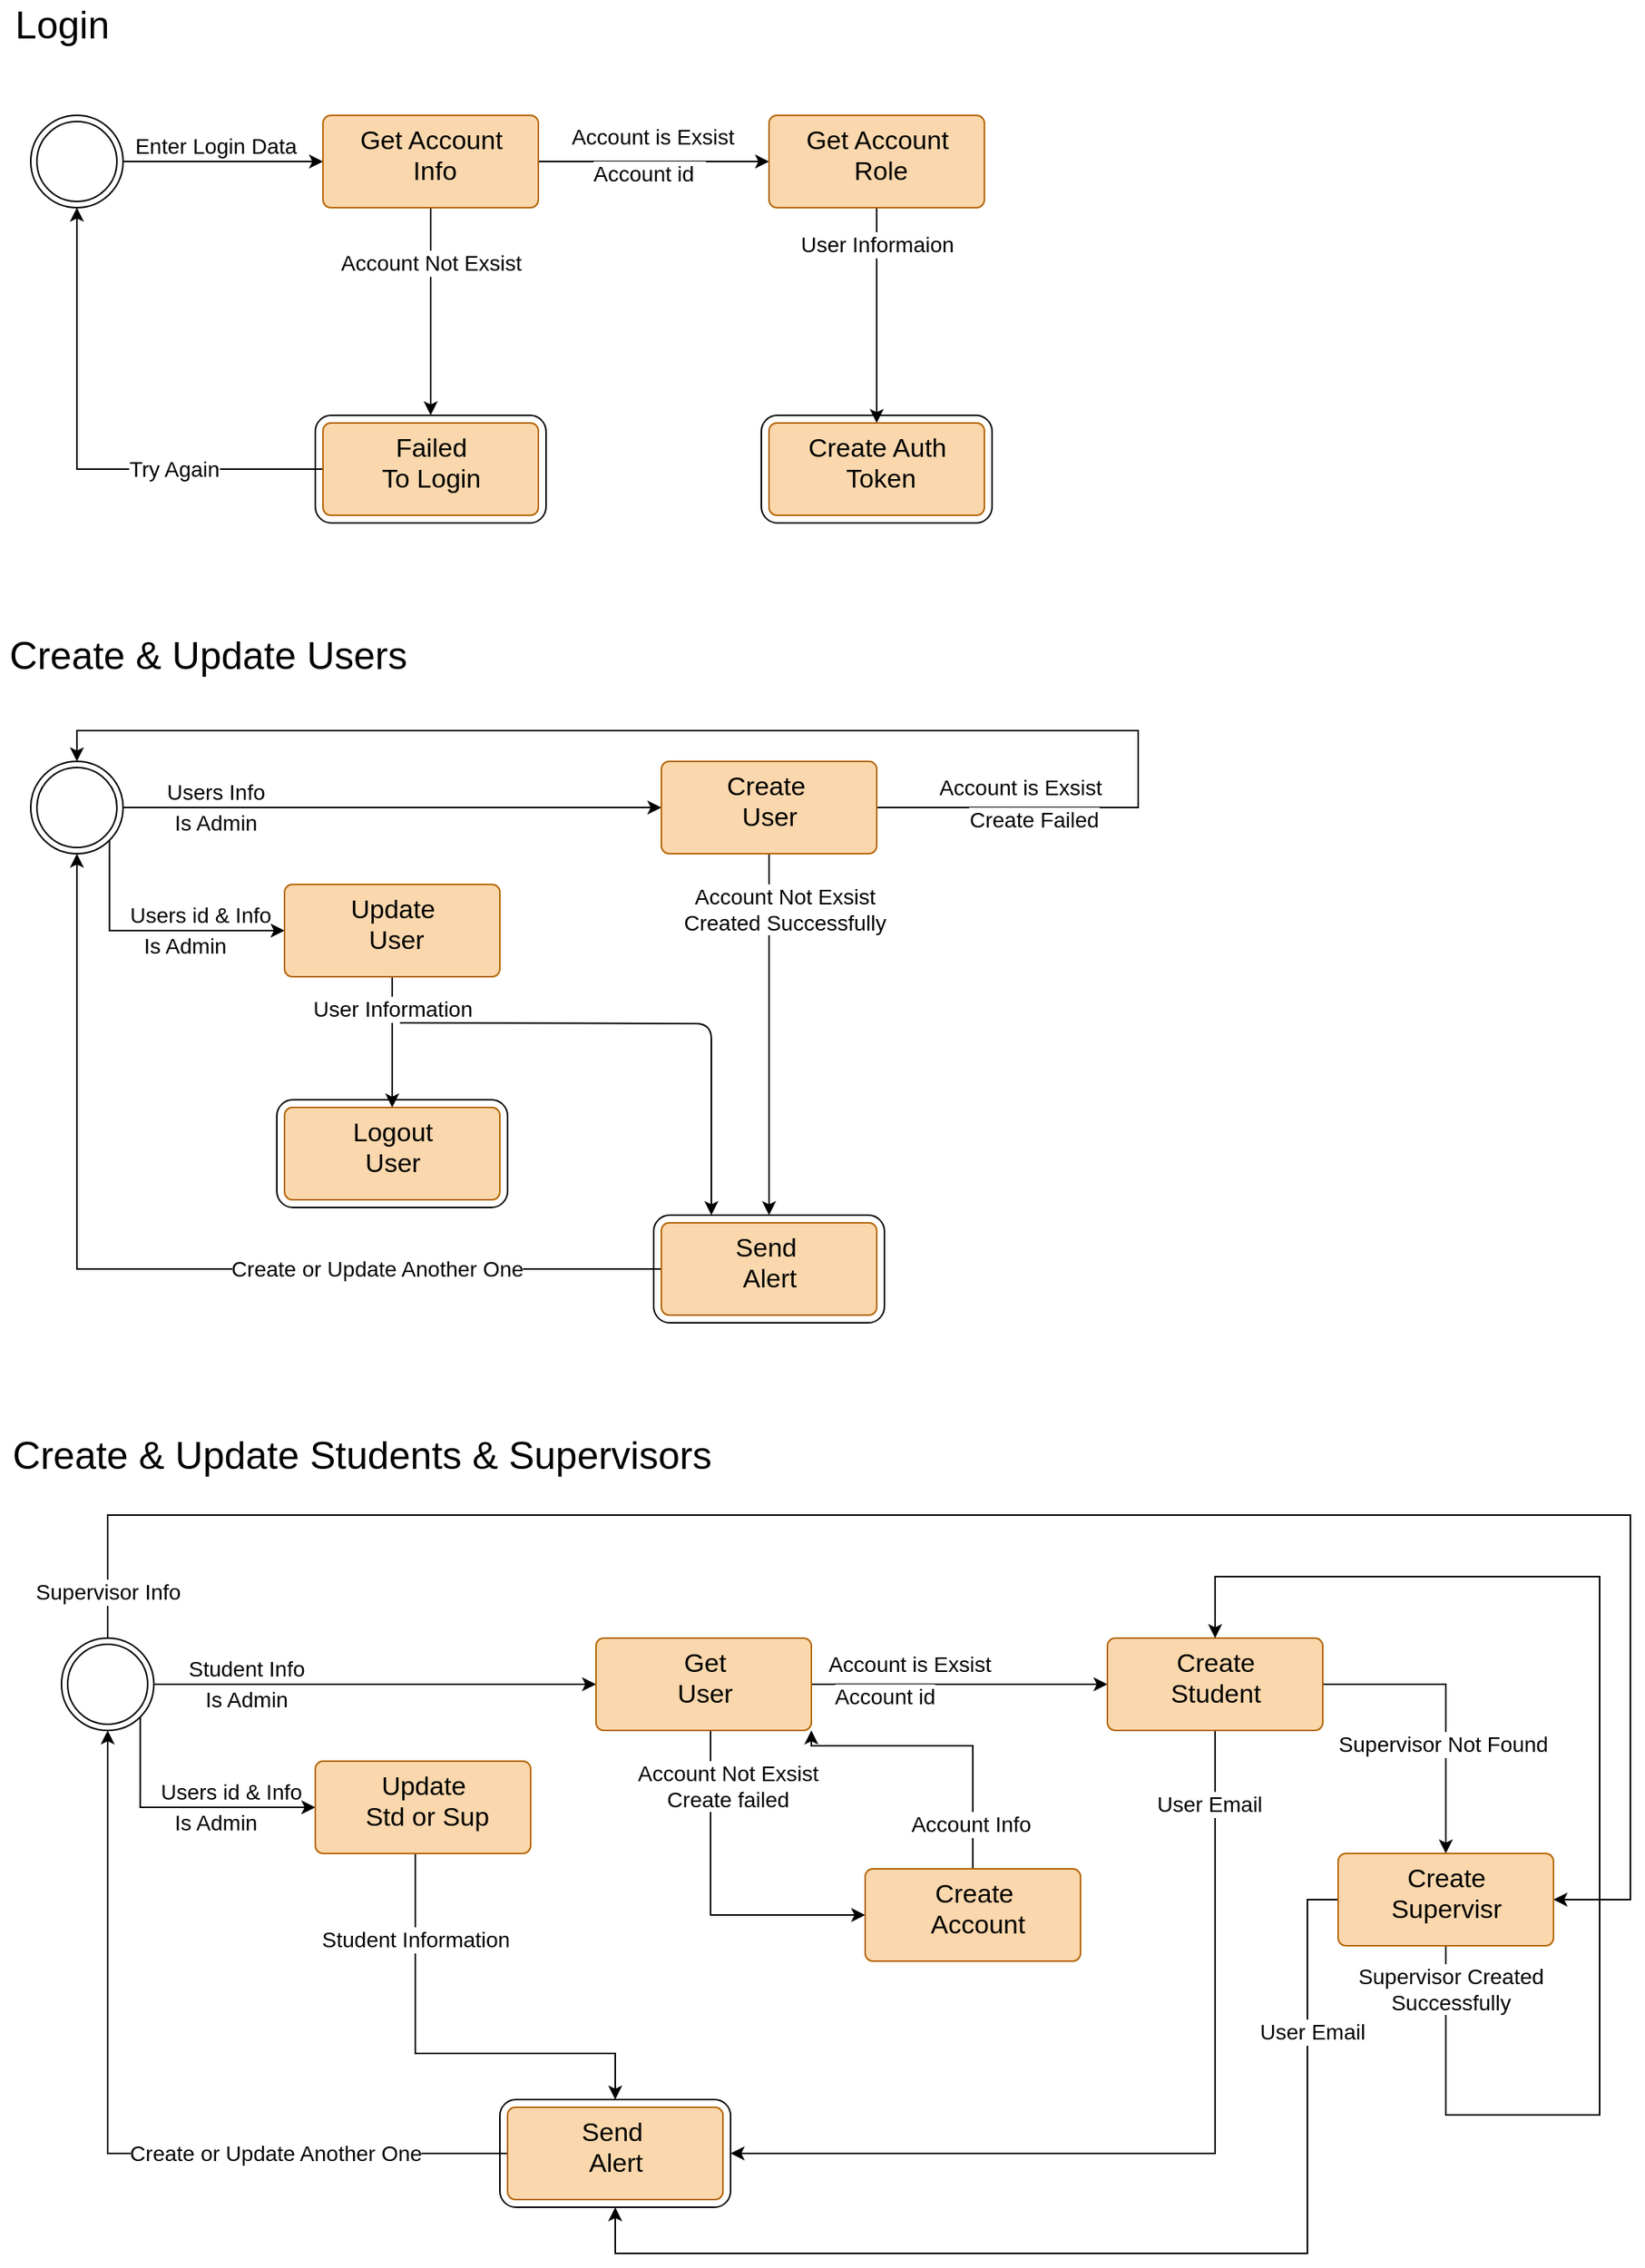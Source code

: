 <mxfile version="13.9.9" type="device" pages="2"><diagram id="PMHT2JS0fG0FvOtLF6oJ" name="STD_1"><mxGraphModel dx="4152" dy="2428" grid="1" gridSize="10" guides="1" tooltips="1" connect="1" arrows="1" fold="1" page="1" pageScale="1" pageWidth="1100" pageHeight="1700" math="0" shadow="0"><root><mxCell id="1IPKYXTKfMr8ktio-i6E-0"/><mxCell id="1IPKYXTKfMr8ktio-i6E-1" parent="1IPKYXTKfMr8ktio-i6E-0"/><mxCell id="dzo1AqsjGTm4Qy5XbmhL-5" value="" style="rounded=1;whiteSpace=wrap;html=1;fillColor=none;" vertex="1" parent="1IPKYXTKfMr8ktio-i6E-1"><mxGeometry x="515" y="295" width="150" height="70" as="geometry"/></mxCell><mxCell id="dzo1AqsjGTm4Qy5XbmhL-8" style="edgeStyle=orthogonalEdgeStyle;rounded=0;orthogonalLoop=1;jettySize=auto;html=1;" edge="1" parent="1IPKYXTKfMr8ktio-i6E-1" source="dzo1AqsjGTm4Qy5XbmhL-0" target="dzo1AqsjGTm4Qy5XbmhL-1"><mxGeometry relative="1" as="geometry"><Array as="points"><mxPoint x="140" y="130"/><mxPoint x="140" y="130"/></Array></mxGeometry></mxCell><mxCell id="dzo1AqsjGTm4Qy5XbmhL-10" value="&lt;font style=&quot;font-size: 14px&quot;&gt;Enter Login Data&lt;/font&gt;" style="edgeLabel;html=1;align=center;verticalAlign=middle;resizable=0;points=[];" vertex="1" connectable="0" parent="dzo1AqsjGTm4Qy5XbmhL-8"><mxGeometry x="-0.742" y="1" relative="1" as="geometry"><mxPoint x="43.2" y="-9" as="offset"/></mxGeometry></mxCell><mxCell id="dzo1AqsjGTm4Qy5XbmhL-0" value="" style="ellipse;shape=doubleEllipse;html=1;dashed=0;whitespace=wrap;aspect=fixed;" vertex="1" parent="1IPKYXTKfMr8ktio-i6E-1"><mxGeometry x="40" y="100" width="60" height="60" as="geometry"/></mxCell><mxCell id="dzo1AqsjGTm4Qy5XbmhL-11" style="edgeStyle=orthogonalEdgeStyle;rounded=0;orthogonalLoop=1;jettySize=auto;html=1;entryX=0;entryY=0.5;entryDx=0;entryDy=0;" edge="1" parent="1IPKYXTKfMr8ktio-i6E-1" source="dzo1AqsjGTm4Qy5XbmhL-1" target="dzo1AqsjGTm4Qy5XbmhL-3"><mxGeometry relative="1" as="geometry"/></mxCell><mxCell id="dzo1AqsjGTm4Qy5XbmhL-16" style="edgeStyle=orthogonalEdgeStyle;rounded=0;orthogonalLoop=1;jettySize=auto;html=1;fontSize=14;entryX=0.5;entryY=0;entryDx=0;entryDy=0;" edge="1" parent="1IPKYXTKfMr8ktio-i6E-1" source="dzo1AqsjGTm4Qy5XbmhL-1" target="dzo1AqsjGTm4Qy5XbmhL-6"><mxGeometry relative="1" as="geometry"><mxPoint x="300" y="280" as="targetPoint"/></mxGeometry></mxCell><mxCell id="dzo1AqsjGTm4Qy5XbmhL-1" value="&lt;font style=&quot;font-size: 17px&quot;&gt;Get Account&lt;br&gt;&amp;nbsp;Info&lt;/font&gt;" style="html=1;align=center;verticalAlign=top;rounded=1;absoluteArcSize=1;arcSize=10;dashed=0;fillColor=#fad7ac;strokeColor=#b46504;" vertex="1" parent="1IPKYXTKfMr8ktio-i6E-1"><mxGeometry x="230" y="100" width="140" height="60" as="geometry"/></mxCell><mxCell id="dzo1AqsjGTm4Qy5XbmhL-2" value="&lt;font style=&quot;font-size: 25px&quot;&gt;Login&lt;/font&gt;" style="text;html=1;align=center;verticalAlign=middle;resizable=0;points=[];autosize=1;" vertex="1" parent="1IPKYXTKfMr8ktio-i6E-1"><mxGeometry x="20" y="30" width="80" height="20" as="geometry"/></mxCell><mxCell id="dzo1AqsjGTm4Qy5XbmhL-14" style="edgeStyle=orthogonalEdgeStyle;rounded=0;orthogonalLoop=1;jettySize=auto;html=1;entryX=0.5;entryY=0;entryDx=0;entryDy=0;" edge="1" parent="1IPKYXTKfMr8ktio-i6E-1" source="dzo1AqsjGTm4Qy5XbmhL-3" target="dzo1AqsjGTm4Qy5XbmhL-4"><mxGeometry relative="1" as="geometry"/></mxCell><mxCell id="dzo1AqsjGTm4Qy5XbmhL-15" value="User Informaion" style="edgeLabel;html=1;align=center;verticalAlign=middle;resizable=0;points=[];fontSize=14;" vertex="1" connectable="0" parent="dzo1AqsjGTm4Qy5XbmhL-14"><mxGeometry x="-0.659" relative="1" as="geometry"><mxPoint as="offset"/></mxGeometry></mxCell><mxCell id="dzo1AqsjGTm4Qy5XbmhL-3" value="&lt;font style=&quot;font-size: 17px&quot;&gt;Get Account&lt;br&gt;&amp;nbsp;Role&lt;/font&gt;" style="html=1;align=center;verticalAlign=top;rounded=1;absoluteArcSize=1;arcSize=10;dashed=0;fillColor=#fad7ac;strokeColor=#b46504;" vertex="1" parent="1IPKYXTKfMr8ktio-i6E-1"><mxGeometry x="520" y="100" width="140" height="60" as="geometry"/></mxCell><mxCell id="dzo1AqsjGTm4Qy5XbmhL-4" value="&lt;span style=&quot;font-size: 17px&quot;&gt;Create Auth&lt;br&gt;&amp;nbsp;Token&lt;/span&gt;" style="html=1;align=center;verticalAlign=top;rounded=1;absoluteArcSize=1;arcSize=10;dashed=0;fillColor=#fad7ac;strokeColor=#b46504;" vertex="1" parent="1IPKYXTKfMr8ktio-i6E-1"><mxGeometry x="520" y="300" width="140" height="60" as="geometry"/></mxCell><mxCell id="dzo1AqsjGTm4Qy5XbmhL-6" value="" style="rounded=1;whiteSpace=wrap;html=1;fillColor=none;" vertex="1" parent="1IPKYXTKfMr8ktio-i6E-1"><mxGeometry x="225" y="295" width="150" height="70" as="geometry"/></mxCell><mxCell id="dzo1AqsjGTm4Qy5XbmhL-18" style="edgeStyle=orthogonalEdgeStyle;rounded=0;orthogonalLoop=1;jettySize=auto;html=1;entryX=0.5;entryY=1;entryDx=0;entryDy=0;fontSize=14;" edge="1" parent="1IPKYXTKfMr8ktio-i6E-1" source="dzo1AqsjGTm4Qy5XbmhL-7" target="dzo1AqsjGTm4Qy5XbmhL-0"><mxGeometry relative="1" as="geometry"/></mxCell><mxCell id="dzo1AqsjGTm4Qy5XbmhL-19" value="Try Again" style="edgeLabel;html=1;align=center;verticalAlign=middle;resizable=0;points=[];fontSize=14;" vertex="1" connectable="0" parent="dzo1AqsjGTm4Qy5XbmhL-18"><mxGeometry x="-0.41" relative="1" as="geometry"><mxPoint as="offset"/></mxGeometry></mxCell><mxCell id="dzo1AqsjGTm4Qy5XbmhL-7" value="&lt;span style=&quot;font-size: 17px&quot;&gt;Failed&lt;br&gt;To Login&lt;br&gt;&lt;/span&gt;" style="html=1;align=center;verticalAlign=top;rounded=1;absoluteArcSize=1;arcSize=10;dashed=0;fillColor=#fad7ac;strokeColor=#b46504;" vertex="1" parent="1IPKYXTKfMr8ktio-i6E-1"><mxGeometry x="230" y="300" width="140" height="60" as="geometry"/></mxCell><mxCell id="dzo1AqsjGTm4Qy5XbmhL-12" value="&lt;span style=&quot;font-size: 14px&quot;&gt;Account is Exsist&amp;nbsp;&amp;nbsp;&lt;/span&gt;" style="edgeLabel;html=1;align=center;verticalAlign=middle;resizable=0;points=[];" vertex="1" connectable="0" parent="1IPKYXTKfMr8ktio-i6E-1"><mxGeometry x="430.002" y="120" as="geometry"><mxPoint x="18" y="-6" as="offset"/></mxGeometry></mxCell><mxCell id="dzo1AqsjGTm4Qy5XbmhL-13" value="&lt;span style=&quot;font-size: 14px&quot;&gt;Account id&amp;nbsp;&amp;nbsp;&lt;/span&gt;" style="edgeLabel;html=1;align=center;verticalAlign=middle;resizable=0;points=[];" vertex="1" connectable="0" parent="1IPKYXTKfMr8ktio-i6E-1"><mxGeometry x="430.002" y="120" as="geometry"><mxPoint x="12" y="18" as="offset"/></mxGeometry></mxCell><mxCell id="dzo1AqsjGTm4Qy5XbmhL-17" value="&lt;span style=&quot;font-size: 14px&quot;&gt;Account Not E&lt;/span&gt;&lt;span style=&quot;font-size: 14px&quot;&gt;xsist&lt;/span&gt;" style="edgeLabel;html=1;align=center;verticalAlign=middle;resizable=0;points=[];" vertex="1" connectable="0" parent="1IPKYXTKfMr8ktio-i6E-1"><mxGeometry x="300.002" y="200" as="geometry"><mxPoint y="-4" as="offset"/></mxGeometry></mxCell><mxCell id="dzo1AqsjGTm4Qy5XbmhL-20" value="&lt;font style=&quot;font-size: 25px&quot;&gt;Create &amp;amp; Update Users&lt;/font&gt;" style="text;html=1;align=center;verticalAlign=middle;resizable=0;points=[];autosize=1;" vertex="1" parent="1IPKYXTKfMr8ktio-i6E-1"><mxGeometry x="20" y="440" width="270" height="20" as="geometry"/></mxCell><mxCell id="dzo1AqsjGTm4Qy5XbmhL-21" value="" style="rounded=1;whiteSpace=wrap;html=1;fillColor=none;" vertex="1" parent="1IPKYXTKfMr8ktio-i6E-1"><mxGeometry x="200" y="740" width="150" height="70" as="geometry"/></mxCell><mxCell id="dzo1AqsjGTm4Qy5XbmhL-22" style="edgeStyle=orthogonalEdgeStyle;rounded=0;orthogonalLoop=1;jettySize=auto;html=1;" edge="1" parent="1IPKYXTKfMr8ktio-i6E-1" source="dzo1AqsjGTm4Qy5XbmhL-24" target="dzo1AqsjGTm4Qy5XbmhL-27"><mxGeometry relative="1" as="geometry"><Array as="points"><mxPoint x="140" y="550"/><mxPoint x="140" y="550"/></Array></mxGeometry></mxCell><mxCell id="dzo1AqsjGTm4Qy5XbmhL-23" value="&lt;font style=&quot;font-size: 14px&quot;&gt;Users Info&lt;/font&gt;" style="edgeLabel;html=1;align=center;verticalAlign=middle;resizable=0;points=[];" vertex="1" connectable="0" parent="dzo1AqsjGTm4Qy5XbmhL-22"><mxGeometry x="-0.742" y="1" relative="1" as="geometry"><mxPoint x="15.0" y="-9" as="offset"/></mxGeometry></mxCell><mxCell id="dzo1AqsjGTm4Qy5XbmhL-40" style="edgeStyle=orthogonalEdgeStyle;rounded=0;orthogonalLoop=1;jettySize=auto;html=1;exitX=1;exitY=1;exitDx=0;exitDy=0;entryX=0;entryY=0.5;entryDx=0;entryDy=0;fontSize=14;" edge="1" parent="1IPKYXTKfMr8ktio-i6E-1" source="dzo1AqsjGTm4Qy5XbmhL-24" target="dzo1AqsjGTm4Qy5XbmhL-30"><mxGeometry relative="1" as="geometry"><Array as="points"><mxPoint x="91" y="630"/></Array></mxGeometry></mxCell><mxCell id="dzo1AqsjGTm4Qy5XbmhL-24" value="" style="ellipse;shape=doubleEllipse;html=1;dashed=0;whitespace=wrap;aspect=fixed;" vertex="1" parent="1IPKYXTKfMr8ktio-i6E-1"><mxGeometry x="40" y="520" width="60" height="60" as="geometry"/></mxCell><mxCell id="dzo1AqsjGTm4Qy5XbmhL-25" style="edgeStyle=orthogonalEdgeStyle;rounded=0;orthogonalLoop=1;jettySize=auto;html=1;entryX=0.5;entryY=0;entryDx=0;entryDy=0;" edge="1" parent="1IPKYXTKfMr8ktio-i6E-1" source="dzo1AqsjGTm4Qy5XbmhL-27" target="dzo1AqsjGTm4Qy5XbmhL-24"><mxGeometry relative="1" as="geometry"><Array as="points"><mxPoint x="760" y="550"/><mxPoint x="760" y="500"/><mxPoint x="70" y="500"/></Array></mxGeometry></mxCell><mxCell id="dzo1AqsjGTm4Qy5XbmhL-26" style="edgeStyle=orthogonalEdgeStyle;rounded=0;orthogonalLoop=1;jettySize=auto;html=1;fontSize=14;entryX=0.5;entryY=0;entryDx=0;entryDy=0;" edge="1" parent="1IPKYXTKfMr8ktio-i6E-1" source="dzo1AqsjGTm4Qy5XbmhL-27" target="dzo1AqsjGTm4Qy5XbmhL-32"><mxGeometry relative="1" as="geometry"><mxPoint x="300" y="700" as="targetPoint"/><Array as="points"><mxPoint x="520" y="715"/></Array></mxGeometry></mxCell><mxCell id="dzo1AqsjGTm4Qy5XbmhL-27" value="&lt;font style=&quot;font-size: 17px&quot;&gt;Create&amp;nbsp;&lt;br&gt;User&lt;/font&gt;" style="html=1;align=center;verticalAlign=top;rounded=1;absoluteArcSize=1;arcSize=10;dashed=0;fillColor=#fad7ac;strokeColor=#b46504;" vertex="1" parent="1IPKYXTKfMr8ktio-i6E-1"><mxGeometry x="450" y="520" width="140" height="60" as="geometry"/></mxCell><mxCell id="dzo1AqsjGTm4Qy5XbmhL-28" style="edgeStyle=orthogonalEdgeStyle;rounded=0;orthogonalLoop=1;jettySize=auto;html=1;entryX=0.5;entryY=0;entryDx=0;entryDy=0;" edge="1" parent="1IPKYXTKfMr8ktio-i6E-1" source="dzo1AqsjGTm4Qy5XbmhL-30" target="dzo1AqsjGTm4Qy5XbmhL-31"><mxGeometry relative="1" as="geometry"/></mxCell><mxCell id="dzo1AqsjGTm4Qy5XbmhL-29" value="User Information" style="edgeLabel;html=1;align=center;verticalAlign=middle;resizable=0;points=[];fontSize=14;" vertex="1" connectable="0" parent="dzo1AqsjGTm4Qy5XbmhL-28"><mxGeometry x="-0.659" relative="1" as="geometry"><mxPoint y="5.86" as="offset"/></mxGeometry></mxCell><mxCell id="dzo1AqsjGTm4Qy5XbmhL-30" value="&lt;span style=&quot;font-size: 17px&quot;&gt;Update&lt;br&gt;&amp;nbsp;User&lt;/span&gt;" style="html=1;align=center;verticalAlign=top;rounded=1;absoluteArcSize=1;arcSize=10;dashed=0;fillColor=#fad7ac;strokeColor=#b46504;" vertex="1" parent="1IPKYXTKfMr8ktio-i6E-1"><mxGeometry x="205" y="600" width="140" height="60" as="geometry"/></mxCell><mxCell id="dzo1AqsjGTm4Qy5XbmhL-31" value="&lt;span style=&quot;font-size: 17px&quot;&gt;Logout&lt;br&gt;User&lt;br&gt;&lt;/span&gt;" style="html=1;align=center;verticalAlign=top;rounded=1;absoluteArcSize=1;arcSize=10;dashed=0;fillColor=#fad7ac;strokeColor=#b46504;" vertex="1" parent="1IPKYXTKfMr8ktio-i6E-1"><mxGeometry x="205" y="745" width="140" height="60" as="geometry"/></mxCell><mxCell id="dzo1AqsjGTm4Qy5XbmhL-32" value="" style="rounded=1;whiteSpace=wrap;html=1;fillColor=none;" vertex="1" parent="1IPKYXTKfMr8ktio-i6E-1"><mxGeometry x="445" y="815" width="150" height="70" as="geometry"/></mxCell><mxCell id="dzo1AqsjGTm4Qy5XbmhL-33" style="edgeStyle=orthogonalEdgeStyle;rounded=0;orthogonalLoop=1;jettySize=auto;html=1;entryX=0.5;entryY=1;entryDx=0;entryDy=0;fontSize=14;" edge="1" parent="1IPKYXTKfMr8ktio-i6E-1" source="dzo1AqsjGTm4Qy5XbmhL-35" target="dzo1AqsjGTm4Qy5XbmhL-24"><mxGeometry relative="1" as="geometry"/></mxCell><mxCell id="dzo1AqsjGTm4Qy5XbmhL-34" value="Create or Update Another One" style="edgeLabel;html=1;align=center;verticalAlign=middle;resizable=0;points=[];fontSize=14;" vertex="1" connectable="0" parent="dzo1AqsjGTm4Qy5XbmhL-33"><mxGeometry x="-0.41" relative="1" as="geometry"><mxPoint x="7.24" as="offset"/></mxGeometry></mxCell><mxCell id="dzo1AqsjGTm4Qy5XbmhL-35" value="&lt;span style=&quot;font-size: 17px&quot;&gt;Send&amp;nbsp;&lt;br&gt;Alert&lt;br&gt;&lt;/span&gt;" style="html=1;align=center;verticalAlign=top;rounded=1;absoluteArcSize=1;arcSize=10;dashed=0;fillColor=#fad7ac;strokeColor=#b46504;" vertex="1" parent="1IPKYXTKfMr8ktio-i6E-1"><mxGeometry x="450" y="820" width="140" height="60" as="geometry"/></mxCell><mxCell id="dzo1AqsjGTm4Qy5XbmhL-36" value="&lt;span style=&quot;font-size: 14px&quot;&gt;Account is Exsist&amp;nbsp;&amp;nbsp;&lt;/span&gt;" style="edgeLabel;html=1;align=center;verticalAlign=middle;resizable=0;points=[];" vertex="1" connectable="0" parent="1IPKYXTKfMr8ktio-i6E-1"><mxGeometry x="665.002" y="560" as="geometry"><mxPoint x="22" y="-23" as="offset"/></mxGeometry></mxCell><mxCell id="dzo1AqsjGTm4Qy5XbmhL-37" value="&lt;span style=&quot;font-size: 14px&quot;&gt;Create Failed&lt;/span&gt;" style="edgeLabel;html=1;align=center;verticalAlign=middle;resizable=0;points=[];" vertex="1" connectable="0" parent="1IPKYXTKfMr8ktio-i6E-1"><mxGeometry x="680.002" y="540" as="geometry"><mxPoint x="12" y="18" as="offset"/></mxGeometry></mxCell><mxCell id="dzo1AqsjGTm4Qy5XbmhL-38" value="&lt;span style=&quot;font-size: 14px&quot;&gt;Account Not E&lt;/span&gt;&lt;span style=&quot;font-size: 14px&quot;&gt;xsist&lt;/span&gt;&lt;br&gt;&lt;span style=&quot;font-size: 14px&quot;&gt;Created Successfully&lt;/span&gt;" style="edgeLabel;html=1;align=center;verticalAlign=middle;resizable=0;points=[];" vertex="1" connectable="0" parent="1IPKYXTKfMr8ktio-i6E-1"><mxGeometry x="530.002" y="620" as="geometry"><mxPoint y="-4" as="offset"/></mxGeometry></mxCell><mxCell id="dzo1AqsjGTm4Qy5XbmhL-39" value="&lt;font style=&quot;font-size: 14px&quot;&gt;Is Admin&lt;/font&gt;" style="edgeLabel;html=1;align=center;verticalAlign=middle;resizable=0;points=[];" vertex="1" connectable="0" parent="1IPKYXTKfMr8ktio-i6E-1"><mxGeometry x="160.002" y="560" as="geometry"/></mxCell><mxCell id="dzo1AqsjGTm4Qy5XbmhL-41" value="&lt;font style=&quot;font-size: 14px&quot;&gt;Users id &amp;amp; Info&lt;/font&gt;" style="edgeLabel;html=1;align=center;verticalAlign=middle;resizable=0;points=[];" vertex="1" connectable="0" parent="1IPKYXTKfMr8ktio-i6E-1"><mxGeometry x="150" y="620" as="geometry"/></mxCell><mxCell id="dzo1AqsjGTm4Qy5XbmhL-42" value="&lt;font style=&quot;font-size: 14px&quot;&gt;Is Admin&lt;/font&gt;" style="edgeLabel;html=1;align=center;verticalAlign=middle;resizable=0;points=[];" vertex="1" connectable="0" parent="1IPKYXTKfMr8ktio-i6E-1"><mxGeometry x="140.002" y="640" as="geometry"/></mxCell><mxCell id="dzo1AqsjGTm4Qy5XbmhL-45" value="" style="endArrow=classic;html=1;fontSize=14;edgeStyle=orthogonalEdgeStyle;entryX=0.25;entryY=0;entryDx=0;entryDy=0;" edge="1" parent="1IPKYXTKfMr8ktio-i6E-1" target="dzo1AqsjGTm4Qy5XbmhL-32"><mxGeometry width="50" height="50" relative="1" as="geometry"><mxPoint x="280" y="690" as="sourcePoint"/><mxPoint x="450" y="700" as="targetPoint"/></mxGeometry></mxCell><mxCell id="dzo1AqsjGTm4Qy5XbmhL-46" value="&lt;font style=&quot;font-size: 25px&quot;&gt;Create &amp;amp; Update Students &amp;amp; Supervisors&lt;/font&gt;" style="text;html=1;align=center;verticalAlign=middle;resizable=0;points=[];autosize=1;" vertex="1" parent="1IPKYXTKfMr8ktio-i6E-1"><mxGeometry x="20" y="960" width="470" height="20" as="geometry"/></mxCell><mxCell id="dzo1AqsjGTm4Qy5XbmhL-48" style="edgeStyle=orthogonalEdgeStyle;rounded=0;orthogonalLoop=1;jettySize=auto;html=1;" edge="1" parent="1IPKYXTKfMr8ktio-i6E-1" source="dzo1AqsjGTm4Qy5XbmhL-51" target="dzo1AqsjGTm4Qy5XbmhL-54"><mxGeometry relative="1" as="geometry"><Array as="points"><mxPoint x="160" y="1120"/><mxPoint x="160" y="1120"/></Array></mxGeometry></mxCell><mxCell id="dzo1AqsjGTm4Qy5XbmhL-49" value="&lt;font style=&quot;font-size: 14px&quot;&gt;Student Info&lt;/font&gt;" style="edgeLabel;html=1;align=center;verticalAlign=middle;resizable=0;points=[];" vertex="1" connectable="0" parent="dzo1AqsjGTm4Qy5XbmhL-48"><mxGeometry x="-0.742" y="1" relative="1" as="geometry"><mxPoint x="23" y="-9" as="offset"/></mxGeometry></mxCell><mxCell id="dzo1AqsjGTm4Qy5XbmhL-50" style="edgeStyle=orthogonalEdgeStyle;rounded=0;orthogonalLoop=1;jettySize=auto;html=1;exitX=1;exitY=1;exitDx=0;exitDy=0;entryX=0;entryY=0.5;entryDx=0;entryDy=0;fontSize=14;" edge="1" parent="1IPKYXTKfMr8ktio-i6E-1" source="dzo1AqsjGTm4Qy5XbmhL-51" target="dzo1AqsjGTm4Qy5XbmhL-57"><mxGeometry relative="1" as="geometry"><Array as="points"><mxPoint x="111" y="1200"/></Array></mxGeometry></mxCell><mxCell id="dzo1AqsjGTm4Qy5XbmhL-93" style="edgeStyle=orthogonalEdgeStyle;rounded=0;orthogonalLoop=1;jettySize=auto;html=1;entryX=1;entryY=0.5;entryDx=0;entryDy=0;fontSize=14;" edge="1" parent="1IPKYXTKfMr8ktio-i6E-1" source="dzo1AqsjGTm4Qy5XbmhL-51" target="dzo1AqsjGTm4Qy5XbmhL-72"><mxGeometry relative="1" as="geometry"><Array as="points"><mxPoint x="90" y="1010"/><mxPoint x="1080" y="1010"/><mxPoint x="1080" y="1260"/></Array></mxGeometry></mxCell><mxCell id="dzo1AqsjGTm4Qy5XbmhL-94" value="Supervisor Info" style="edgeLabel;html=1;align=center;verticalAlign=middle;resizable=0;points=[];fontSize=14;" vertex="1" connectable="0" parent="dzo1AqsjGTm4Qy5XbmhL-93"><mxGeometry x="-0.907" y="-1" relative="1" as="geometry"><mxPoint x="-1" y="33.45" as="offset"/></mxGeometry></mxCell><mxCell id="dzo1AqsjGTm4Qy5XbmhL-51" value="" style="ellipse;shape=doubleEllipse;html=1;dashed=0;whitespace=wrap;aspect=fixed;" vertex="1" parent="1IPKYXTKfMr8ktio-i6E-1"><mxGeometry x="60" y="1090" width="60" height="60" as="geometry"/></mxCell><mxCell id="dzo1AqsjGTm4Qy5XbmhL-53" style="edgeStyle=orthogonalEdgeStyle;rounded=0;orthogonalLoop=1;jettySize=auto;html=1;fontSize=14;entryX=0;entryY=0.5;entryDx=0;entryDy=0;" edge="1" parent="1IPKYXTKfMr8ktio-i6E-1" source="dzo1AqsjGTm4Qy5XbmhL-54" target="dzo1AqsjGTm4Qy5XbmhL-87"><mxGeometry relative="1" as="geometry"><mxPoint x="582.5" y="1270" as="targetPoint"/><Array as="points"><mxPoint x="482" y="1270"/></Array></mxGeometry></mxCell><mxCell id="dzo1AqsjGTm4Qy5XbmhL-71" style="edgeStyle=orthogonalEdgeStyle;rounded=0;orthogonalLoop=1;jettySize=auto;html=1;entryX=0;entryY=0.5;entryDx=0;entryDy=0;fontSize=14;" edge="1" parent="1IPKYXTKfMr8ktio-i6E-1" source="dzo1AqsjGTm4Qy5XbmhL-54" target="dzo1AqsjGTm4Qy5XbmhL-70"><mxGeometry relative="1" as="geometry"/></mxCell><mxCell id="dzo1AqsjGTm4Qy5XbmhL-54" value="&lt;font style=&quot;font-size: 17px&quot;&gt;Get&lt;br&gt;User&lt;/font&gt;" style="html=1;align=center;verticalAlign=top;rounded=1;absoluteArcSize=1;arcSize=10;dashed=0;fillColor=#fad7ac;strokeColor=#b46504;" vertex="1" parent="1IPKYXTKfMr8ktio-i6E-1"><mxGeometry x="407.5" y="1090" width="140" height="60" as="geometry"/></mxCell><mxCell id="dzo1AqsjGTm4Qy5XbmhL-55" style="edgeStyle=orthogonalEdgeStyle;rounded=0;orthogonalLoop=1;jettySize=auto;html=1;entryX=0.5;entryY=0;entryDx=0;entryDy=0;" edge="1" parent="1IPKYXTKfMr8ktio-i6E-1" source="dzo1AqsjGTm4Qy5XbmhL-57" target="dzo1AqsjGTm4Qy5XbmhL-59"><mxGeometry relative="1" as="geometry"><mxPoint x="295" y="1315" as="targetPoint"/><Array as="points"><mxPoint x="290" y="1360"/><mxPoint x="420" y="1360"/></Array></mxGeometry></mxCell><mxCell id="dzo1AqsjGTm4Qy5XbmhL-56" value="Student Information" style="edgeLabel;html=1;align=center;verticalAlign=middle;resizable=0;points=[];fontSize=14;" vertex="1" connectable="0" parent="dzo1AqsjGTm4Qy5XbmhL-55"><mxGeometry x="-0.659" relative="1" as="geometry"><mxPoint y="5.86" as="offset"/></mxGeometry></mxCell><mxCell id="dzo1AqsjGTm4Qy5XbmhL-57" value="&lt;span style=&quot;font-size: 17px&quot;&gt;Update&lt;br&gt;&amp;nbsp;Std or Sup&lt;/span&gt;" style="html=1;align=center;verticalAlign=top;rounded=1;absoluteArcSize=1;arcSize=10;dashed=0;fillColor=#fad7ac;strokeColor=#b46504;" vertex="1" parent="1IPKYXTKfMr8ktio-i6E-1"><mxGeometry x="225" y="1170" width="140" height="60" as="geometry"/></mxCell><mxCell id="dzo1AqsjGTm4Qy5XbmhL-59" value="" style="rounded=1;whiteSpace=wrap;html=1;fillColor=none;" vertex="1" parent="1IPKYXTKfMr8ktio-i6E-1"><mxGeometry x="345" y="1390" width="150" height="70" as="geometry"/></mxCell><mxCell id="dzo1AqsjGTm4Qy5XbmhL-60" style="edgeStyle=orthogonalEdgeStyle;rounded=0;orthogonalLoop=1;jettySize=auto;html=1;entryX=0.5;entryY=1;entryDx=0;entryDy=0;fontSize=14;" edge="1" parent="1IPKYXTKfMr8ktio-i6E-1" source="dzo1AqsjGTm4Qy5XbmhL-62" target="dzo1AqsjGTm4Qy5XbmhL-51"><mxGeometry relative="1" as="geometry"/></mxCell><mxCell id="dzo1AqsjGTm4Qy5XbmhL-61" value="Create or Update Another One" style="edgeLabel;html=1;align=center;verticalAlign=middle;resizable=0;points=[];fontSize=14;" vertex="1" connectable="0" parent="dzo1AqsjGTm4Qy5XbmhL-60"><mxGeometry x="-0.41" relative="1" as="geometry"><mxPoint x="7.24" as="offset"/></mxGeometry></mxCell><mxCell id="dzo1AqsjGTm4Qy5XbmhL-62" value="&lt;span style=&quot;font-size: 17px&quot;&gt;Send&amp;nbsp;&lt;br&gt;Alert&lt;br&gt;&lt;/span&gt;" style="html=1;align=center;verticalAlign=top;rounded=1;absoluteArcSize=1;arcSize=10;dashed=0;fillColor=#fad7ac;strokeColor=#b46504;" vertex="1" parent="1IPKYXTKfMr8ktio-i6E-1"><mxGeometry x="350" y="1395" width="140" height="60" as="geometry"/></mxCell><mxCell id="dzo1AqsjGTm4Qy5XbmhL-63" value="&lt;span style=&quot;font-size: 14px&quot;&gt;Account is Exsist&amp;nbsp;&amp;nbsp;&lt;/span&gt;" style="edgeLabel;html=1;align=center;verticalAlign=middle;resizable=0;points=[];" vertex="1" connectable="0" parent="1IPKYXTKfMr8ktio-i6E-1"><mxGeometry x="592.502" y="1130" as="geometry"><mxPoint x="22" y="-23" as="offset"/></mxGeometry></mxCell><mxCell id="dzo1AqsjGTm4Qy5XbmhL-64" value="&lt;span style=&quot;font-size: 14px&quot;&gt;Account id&lt;/span&gt;" style="edgeLabel;html=1;align=center;verticalAlign=middle;resizable=0;points=[];" vertex="1" connectable="0" parent="1IPKYXTKfMr8ktio-i6E-1"><mxGeometry x="582.502" y="1110" as="geometry"><mxPoint x="12" y="18" as="offset"/></mxGeometry></mxCell><mxCell id="dzo1AqsjGTm4Qy5XbmhL-65" value="&lt;span style=&quot;font-size: 14px&quot;&gt;Account Not E&lt;/span&gt;&lt;span style=&quot;font-size: 14px&quot;&gt;xsist&lt;/span&gt;&lt;br&gt;&lt;span style=&quot;font-size: 14px&quot;&gt;Create failed&lt;/span&gt;" style="edgeLabel;html=1;align=center;verticalAlign=middle;resizable=0;points=[];" vertex="1" connectable="0" parent="1IPKYXTKfMr8ktio-i6E-1"><mxGeometry x="492.502" y="1190" as="geometry"><mxPoint y="-4" as="offset"/></mxGeometry></mxCell><mxCell id="dzo1AqsjGTm4Qy5XbmhL-66" value="&lt;font style=&quot;font-size: 14px&quot;&gt;Is Admin&lt;/font&gt;" style="edgeLabel;html=1;align=center;verticalAlign=middle;resizable=0;points=[];" vertex="1" connectable="0" parent="1IPKYXTKfMr8ktio-i6E-1"><mxGeometry x="180.002" y="1130" as="geometry"/></mxCell><mxCell id="dzo1AqsjGTm4Qy5XbmhL-67" value="&lt;font style=&quot;font-size: 14px&quot;&gt;Users id &amp;amp; Info&lt;/font&gt;" style="edgeLabel;html=1;align=center;verticalAlign=middle;resizable=0;points=[];" vertex="1" connectable="0" parent="1IPKYXTKfMr8ktio-i6E-1"><mxGeometry x="170" y="1190" as="geometry"/></mxCell><mxCell id="dzo1AqsjGTm4Qy5XbmhL-68" value="&lt;font style=&quot;font-size: 14px&quot;&gt;Is Admin&lt;/font&gt;" style="edgeLabel;html=1;align=center;verticalAlign=middle;resizable=0;points=[];" vertex="1" connectable="0" parent="1IPKYXTKfMr8ktio-i6E-1"><mxGeometry x="160.002" y="1210" as="geometry"/></mxCell><mxCell id="dzo1AqsjGTm4Qy5XbmhL-75" style="edgeStyle=orthogonalEdgeStyle;rounded=0;orthogonalLoop=1;jettySize=auto;html=1;entryX=0.5;entryY=0;entryDx=0;entryDy=0;fontSize=14;" edge="1" parent="1IPKYXTKfMr8ktio-i6E-1" source="dzo1AqsjGTm4Qy5XbmhL-70" target="dzo1AqsjGTm4Qy5XbmhL-72"><mxGeometry relative="1" as="geometry"/></mxCell><mxCell id="dzo1AqsjGTm4Qy5XbmhL-76" value="Supervisor Not Found" style="edgeLabel;html=1;align=center;verticalAlign=middle;resizable=0;points=[];fontSize=14;" vertex="1" connectable="0" parent="dzo1AqsjGTm4Qy5XbmhL-75"><mxGeometry x="0.249" y="-2" relative="1" as="geometry"><mxPoint as="offset"/></mxGeometry></mxCell><mxCell id="dzo1AqsjGTm4Qy5XbmhL-78" style="edgeStyle=orthogonalEdgeStyle;rounded=0;orthogonalLoop=1;jettySize=auto;html=1;entryX=1;entryY=0.5;entryDx=0;entryDy=0;fontSize=14;exitX=0.5;exitY=1;exitDx=0;exitDy=0;" edge="1" parent="1IPKYXTKfMr8ktio-i6E-1" source="dzo1AqsjGTm4Qy5XbmhL-70" target="dzo1AqsjGTm4Qy5XbmhL-59"><mxGeometry relative="1" as="geometry"><Array as="points"><mxPoint x="810" y="1425"/></Array></mxGeometry></mxCell><mxCell id="dzo1AqsjGTm4Qy5XbmhL-79" value="User Email&amp;nbsp;" style="edgeLabel;html=1;align=center;verticalAlign=middle;resizable=0;points=[];fontSize=14;" vertex="1" connectable="0" parent="dzo1AqsjGTm4Qy5XbmhL-78"><mxGeometry x="-0.838" y="-2" relative="1" as="geometry"><mxPoint as="offset"/></mxGeometry></mxCell><mxCell id="dzo1AqsjGTm4Qy5XbmhL-70" value="&lt;font style=&quot;font-size: 17px&quot;&gt;Create&lt;br&gt;Student&lt;br&gt;&lt;/font&gt;" style="html=1;align=center;verticalAlign=top;rounded=1;absoluteArcSize=1;arcSize=10;dashed=0;fillColor=#fad7ac;strokeColor=#b46504;" vertex="1" parent="1IPKYXTKfMr8ktio-i6E-1"><mxGeometry x="740" y="1090" width="140" height="60" as="geometry"/></mxCell><mxCell id="dzo1AqsjGTm4Qy5XbmhL-81" style="edgeStyle=orthogonalEdgeStyle;rounded=0;orthogonalLoop=1;jettySize=auto;html=1;entryX=0.5;entryY=0;entryDx=0;entryDy=0;fontSize=14;exitX=0.5;exitY=1;exitDx=0;exitDy=0;" edge="1" parent="1IPKYXTKfMr8ktio-i6E-1" source="dzo1AqsjGTm4Qy5XbmhL-72" target="dzo1AqsjGTm4Qy5XbmhL-70"><mxGeometry relative="1" as="geometry"><Array as="points"><mxPoint x="960" y="1400"/><mxPoint x="1060" y="1400"/><mxPoint x="1060" y="1050"/><mxPoint x="810" y="1050"/></Array></mxGeometry></mxCell><mxCell id="dzo1AqsjGTm4Qy5XbmhL-83" value="Supervisor Created&lt;br&gt;Successfully" style="edgeLabel;html=1;align=center;verticalAlign=middle;resizable=0;points=[];fontSize=14;" vertex="1" connectable="0" parent="dzo1AqsjGTm4Qy5XbmhL-81"><mxGeometry x="-0.934" y="3" relative="1" as="geometry"><mxPoint as="offset"/></mxGeometry></mxCell><mxCell id="dzo1AqsjGTm4Qy5XbmhL-84" style="edgeStyle=orthogonalEdgeStyle;rounded=0;orthogonalLoop=1;jettySize=auto;html=1;entryX=0.5;entryY=1;entryDx=0;entryDy=0;fontSize=14;" edge="1" parent="1IPKYXTKfMr8ktio-i6E-1" source="dzo1AqsjGTm4Qy5XbmhL-72" target="dzo1AqsjGTm4Qy5XbmhL-59"><mxGeometry relative="1" as="geometry"><Array as="points"><mxPoint x="870" y="1260"/><mxPoint x="870" y="1490"/><mxPoint x="420" y="1490"/></Array></mxGeometry></mxCell><mxCell id="dzo1AqsjGTm4Qy5XbmhL-85" value="&lt;span style=&quot;color: rgba(0 , 0 , 0 , 0) ; font-family: monospace ; font-size: 0px ; background-color: rgb(248 , 249 , 250)&quot;&gt;%3CmxGraphModel%3E%3Croot%3E%3CmxCell%20id%3D%220%22%2F%3E%3CmxCell%20id%3D%221%22%20parent%3D%220%22%2F%3E%3CmxCell%20id%3D%222%22%20value%3D%22User%20Email%26amp%3Bnbsp%3B%22%20style%3D%22edgeLabel%3Bhtml%3D1%3Balign%3Dcenter%3BverticalAlign%3Dmiddle%3Bresizable%3D0%3Bpoints%3D%5B%5D%3BfontSize%3D14%3B%22%20vertex%3D%221%22%20connectable%3D%220%22%20parent%3D%221%22%3E%3CmxGeometry%20x%3D%22818%22%20y%3D%221139%22%20as%3D%22geometry%22%2F%3E%3C%2FmxCell%3E%3C%2Froot%3E%3C%2FmxGraphModel%3E&lt;/span&gt;" style="edgeLabel;html=1;align=center;verticalAlign=middle;resizable=0;points=[];fontSize=14;" vertex="1" connectable="0" parent="dzo1AqsjGTm4Qy5XbmhL-84"><mxGeometry x="-0.749" y="-1" relative="1" as="geometry"><mxPoint as="offset"/></mxGeometry></mxCell><mxCell id="dzo1AqsjGTm4Qy5XbmhL-86" value="User Email" style="edgeLabel;html=1;align=center;verticalAlign=middle;resizable=0;points=[];fontSize=14;" vertex="1" connectable="0" parent="dzo1AqsjGTm4Qy5XbmhL-84"><mxGeometry x="-0.755" y="3" relative="1" as="geometry"><mxPoint y="16" as="offset"/></mxGeometry></mxCell><mxCell id="dzo1AqsjGTm4Qy5XbmhL-72" value="&lt;font style=&quot;font-size: 17px&quot;&gt;Create&lt;br&gt;Supervisr&lt;br&gt;&lt;/font&gt;" style="html=1;align=center;verticalAlign=top;rounded=1;absoluteArcSize=1;arcSize=10;dashed=0;fillColor=#fad7ac;strokeColor=#b46504;" vertex="1" parent="1IPKYXTKfMr8ktio-i6E-1"><mxGeometry x="890" y="1230" width="140" height="60" as="geometry"/></mxCell><mxCell id="dzo1AqsjGTm4Qy5XbmhL-89" style="edgeStyle=orthogonalEdgeStyle;rounded=0;orthogonalLoop=1;jettySize=auto;html=1;entryX=1;entryY=1;entryDx=0;entryDy=0;fontSize=14;exitX=0.5;exitY=0;exitDx=0;exitDy=0;" edge="1" parent="1IPKYXTKfMr8ktio-i6E-1" source="dzo1AqsjGTm4Qy5XbmhL-87" target="dzo1AqsjGTm4Qy5XbmhL-54"><mxGeometry relative="1" as="geometry"><mxPoint x="652.5" y="1240" as="sourcePoint"/><Array as="points"><mxPoint x="652" y="1160"/><mxPoint x="548" y="1160"/></Array></mxGeometry></mxCell><mxCell id="dzo1AqsjGTm4Qy5XbmhL-90" value="Account Info" style="edgeLabel;html=1;align=center;verticalAlign=middle;resizable=0;points=[];fontSize=14;" vertex="1" connectable="0" parent="dzo1AqsjGTm4Qy5XbmhL-89"><mxGeometry x="-0.703" y="2" relative="1" as="geometry"><mxPoint as="offset"/></mxGeometry></mxCell><mxCell id="dzo1AqsjGTm4Qy5XbmhL-87" value="&lt;font style=&quot;font-size: 17px&quot;&gt;Create&lt;br&gt;&amp;nbsp;Account&lt;br&gt;&lt;/font&gt;" style="html=1;align=center;verticalAlign=top;rounded=1;absoluteArcSize=1;arcSize=10;dashed=0;fillColor=#fad7ac;strokeColor=#b46504;" vertex="1" parent="1IPKYXTKfMr8ktio-i6E-1"><mxGeometry x="582.5" y="1240" width="140" height="60" as="geometry"/></mxCell></root></mxGraphModel></diagram><diagram id="-l6OLlbuSs50lSaEkaWC" name="STD_2"><mxGraphModel dx="2595" dy="1518" grid="1" gridSize="10" guides="1" tooltips="1" connect="1" arrows="1" fold="1" page="1" pageScale="1" pageWidth="1100" pageHeight="1700" math="0" shadow="0"><root><mxCell id="1MrOXGeFIL1KWxrOqeyu-0"/><mxCell id="1MrOXGeFIL1KWxrOqeyu-1" parent="1MrOXGeFIL1KWxrOqeyu-0"/><mxCell id="JJJOP-zBHcyEy5j_S9n4-0" value="" style="rounded=1;whiteSpace=wrap;html=1;fillColor=none;" vertex="1" parent="1MrOXGeFIL1KWxrOqeyu-1"><mxGeometry x="515" y="95" width="150" height="70" as="geometry"/></mxCell><mxCell id="JJJOP-zBHcyEy5j_S9n4-1" style="edgeStyle=orthogonalEdgeStyle;rounded=0;orthogonalLoop=1;jettySize=auto;html=1;" edge="1" parent="1MrOXGeFIL1KWxrOqeyu-1" source="JJJOP-zBHcyEy5j_S9n4-3" target="JJJOP-zBHcyEy5j_S9n4-6"><mxGeometry relative="1" as="geometry"><Array as="points"><mxPoint x="140" y="130"/><mxPoint x="140" y="130"/></Array></mxGeometry></mxCell><mxCell id="JJJOP-zBHcyEy5j_S9n4-2" value="&lt;font style=&quot;font-size: 14px&quot;&gt;Enter Student id&lt;/font&gt;" style="edgeLabel;html=1;align=center;verticalAlign=middle;resizable=0;points=[];" vertex="1" connectable="0" parent="JJJOP-zBHcyEy5j_S9n4-1"><mxGeometry x="-0.742" y="1" relative="1" as="geometry"><mxPoint x="43.2" y="-9" as="offset"/></mxGeometry></mxCell><mxCell id="JJJOP-zBHcyEy5j_S9n4-3" value="" style="ellipse;shape=doubleEllipse;html=1;dashed=0;whitespace=wrap;aspect=fixed;" vertex="1" parent="1MrOXGeFIL1KWxrOqeyu-1"><mxGeometry x="40" y="100" width="60" height="60" as="geometry"/></mxCell><mxCell id="JJJOP-zBHcyEy5j_S9n4-4" style="edgeStyle=orthogonalEdgeStyle;rounded=0;orthogonalLoop=1;jettySize=auto;html=1;entryX=0;entryY=0.5;entryDx=0;entryDy=0;" edge="1" parent="1MrOXGeFIL1KWxrOqeyu-1" source="JJJOP-zBHcyEy5j_S9n4-6" target="JJJOP-zBHcyEy5j_S9n4-0"><mxGeometry relative="1" as="geometry"><mxPoint x="510" y="130" as="targetPoint"/></mxGeometry></mxCell><mxCell id="JJJOP-zBHcyEy5j_S9n4-5" style="edgeStyle=orthogonalEdgeStyle;rounded=0;orthogonalLoop=1;jettySize=auto;html=1;fontSize=14;entryX=0.5;entryY=0;entryDx=0;entryDy=0;" edge="1" parent="1MrOXGeFIL1KWxrOqeyu-1" source="JJJOP-zBHcyEy5j_S9n4-6" target="JJJOP-zBHcyEy5j_S9n4-12"><mxGeometry relative="1" as="geometry"><mxPoint x="300" y="280" as="targetPoint"/></mxGeometry></mxCell><mxCell id="JJJOP-zBHcyEy5j_S9n4-6" value="&lt;font style=&quot;font-size: 17px&quot;&gt;Get Student&lt;br&gt;&amp;nbsp;Info&lt;/font&gt;" style="html=1;align=center;verticalAlign=top;rounded=1;absoluteArcSize=1;arcSize=10;dashed=0;fillColor=#fad7ac;strokeColor=#b46504;" vertex="1" parent="1MrOXGeFIL1KWxrOqeyu-1"><mxGeometry x="230" y="100" width="140" height="60" as="geometry"/></mxCell><mxCell id="JJJOP-zBHcyEy5j_S9n4-7" value="&lt;font style=&quot;font-size: 25px&quot;&gt;Show Student Activity&lt;/font&gt;" style="text;html=1;align=center;verticalAlign=middle;resizable=0;points=[];autosize=1;" vertex="1" parent="1MrOXGeFIL1KWxrOqeyu-1"><mxGeometry x="40" y="40" width="260" height="20" as="geometry"/></mxCell><mxCell id="JJJOP-zBHcyEy5j_S9n4-10" value="&lt;font style=&quot;font-size: 17px&quot;&gt;Show&lt;br&gt;Activity&lt;/font&gt;" style="html=1;align=center;verticalAlign=top;rounded=1;absoluteArcSize=1;arcSize=10;dashed=0;fillColor=#fad7ac;strokeColor=#b46504;" vertex="1" parent="1MrOXGeFIL1KWxrOqeyu-1"><mxGeometry x="520" y="100" width="140" height="60" as="geometry"/></mxCell><mxCell id="JJJOP-zBHcyEy5j_S9n4-12" value="" style="rounded=1;whiteSpace=wrap;html=1;fillColor=none;" vertex="1" parent="1MrOXGeFIL1KWxrOqeyu-1"><mxGeometry x="225" y="295" width="150" height="70" as="geometry"/></mxCell><mxCell id="JJJOP-zBHcyEy5j_S9n4-13" style="edgeStyle=orthogonalEdgeStyle;rounded=0;orthogonalLoop=1;jettySize=auto;html=1;entryX=0.5;entryY=1;entryDx=0;entryDy=0;fontSize=14;" edge="1" parent="1MrOXGeFIL1KWxrOqeyu-1" source="JJJOP-zBHcyEy5j_S9n4-15" target="JJJOP-zBHcyEy5j_S9n4-3"><mxGeometry relative="1" as="geometry"/></mxCell><mxCell id="JJJOP-zBHcyEy5j_S9n4-14" value="Try Again" style="edgeLabel;html=1;align=center;verticalAlign=middle;resizable=0;points=[];fontSize=14;" vertex="1" connectable="0" parent="JJJOP-zBHcyEy5j_S9n4-13"><mxGeometry x="-0.41" relative="1" as="geometry"><mxPoint as="offset"/></mxGeometry></mxCell><mxCell id="JJJOP-zBHcyEy5j_S9n4-15" value="&lt;span style=&quot;font-size: 17px&quot;&gt;Not Found&lt;br&gt;&lt;/span&gt;" style="html=1;align=center;verticalAlign=top;rounded=1;absoluteArcSize=1;arcSize=10;dashed=0;fillColor=#fad7ac;strokeColor=#b46504;" vertex="1" parent="1MrOXGeFIL1KWxrOqeyu-1"><mxGeometry x="230" y="300" width="140" height="60" as="geometry"/></mxCell><mxCell id="JJJOP-zBHcyEy5j_S9n4-16" value="&lt;span style=&quot;font-size: 14px&quot;&gt;Account is Exsist&amp;nbsp;&amp;nbsp;&lt;/span&gt;" style="edgeLabel;html=1;align=center;verticalAlign=middle;resizable=0;points=[];" vertex="1" connectable="0" parent="1MrOXGeFIL1KWxrOqeyu-1"><mxGeometry x="430.002" y="120" as="geometry"><mxPoint x="18" y="-6" as="offset"/></mxGeometry></mxCell><mxCell id="JJJOP-zBHcyEy5j_S9n4-17" value="&lt;span style=&quot;font-size: 14px&quot;&gt;Account id&amp;nbsp;&amp;nbsp;&lt;/span&gt;" style="edgeLabel;html=1;align=center;verticalAlign=middle;resizable=0;points=[];" vertex="1" connectable="0" parent="1MrOXGeFIL1KWxrOqeyu-1"><mxGeometry x="430.002" y="120" as="geometry"><mxPoint x="12" y="18" as="offset"/></mxGeometry></mxCell><mxCell id="JJJOP-zBHcyEy5j_S9n4-18" value="&lt;span style=&quot;font-size: 14px&quot;&gt;Account Not E&lt;/span&gt;&lt;span style=&quot;font-size: 14px&quot;&gt;xsist&lt;/span&gt;" style="edgeLabel;html=1;align=center;verticalAlign=middle;resizable=0;points=[];" vertex="1" connectable="0" parent="1MrOXGeFIL1KWxrOqeyu-1"><mxGeometry x="300.002" y="200" as="geometry"><mxPoint y="-4" as="offset"/></mxGeometry></mxCell><mxCell id="JJJOP-zBHcyEy5j_S9n4-19" value="" style="rounded=1;whiteSpace=wrap;html=1;fillColor=none;" vertex="1" parent="1MrOXGeFIL1KWxrOqeyu-1"><mxGeometry x="525" y="495" width="150" height="70" as="geometry"/></mxCell><mxCell id="JJJOP-zBHcyEy5j_S9n4-20" style="edgeStyle=orthogonalEdgeStyle;rounded=0;orthogonalLoop=1;jettySize=auto;html=1;" edge="1" parent="1MrOXGeFIL1KWxrOqeyu-1" source="JJJOP-zBHcyEy5j_S9n4-22" target="JJJOP-zBHcyEy5j_S9n4-25"><mxGeometry relative="1" as="geometry"><Array as="points"><mxPoint x="150" y="530"/><mxPoint x="150" y="530"/></Array></mxGeometry></mxCell><mxCell id="JJJOP-zBHcyEy5j_S9n4-21" value="&lt;font style=&quot;font-size: 14px&quot;&gt;Enter Meeting Info&lt;/font&gt;" style="edgeLabel;html=1;align=center;verticalAlign=middle;resizable=0;points=[];" vertex="1" connectable="0" parent="JJJOP-zBHcyEy5j_S9n4-20"><mxGeometry x="-0.742" y="1" relative="1" as="geometry"><mxPoint x="43.2" y="-9" as="offset"/></mxGeometry></mxCell><mxCell id="TeV6pU-6cxwiSvZtEb04-10" style="edgeStyle=orthogonalEdgeStyle;rounded=0;orthogonalLoop=1;jettySize=auto;html=1;exitX=1;exitY=1;exitDx=0;exitDy=0;fontSize=14;" edge="1" parent="1MrOXGeFIL1KWxrOqeyu-1" source="JJJOP-zBHcyEy5j_S9n4-22" target="TeV6pU-6cxwiSvZtEb04-9"><mxGeometry relative="1" as="geometry"/></mxCell><mxCell id="TeV6pU-6cxwiSvZtEb04-11" value="Meeting id&lt;br&gt;New Info" style="edgeLabel;html=1;align=center;verticalAlign=middle;resizable=0;points=[];fontSize=14;" vertex="1" connectable="0" parent="TeV6pU-6cxwiSvZtEb04-10"><mxGeometry x="-0.593" y="1" relative="1" as="geometry"><mxPoint x="16.37" as="offset"/></mxGeometry></mxCell><mxCell id="JJJOP-zBHcyEy5j_S9n4-22" value="" style="ellipse;shape=doubleEllipse;html=1;dashed=0;whitespace=wrap;aspect=fixed;" vertex="1" parent="1MrOXGeFIL1KWxrOqeyu-1"><mxGeometry x="50" y="500" width="60" height="60" as="geometry"/></mxCell><mxCell id="JJJOP-zBHcyEy5j_S9n4-23" style="edgeStyle=orthogonalEdgeStyle;rounded=0;orthogonalLoop=1;jettySize=auto;html=1;entryX=0;entryY=0.5;entryDx=0;entryDy=0;" edge="1" parent="1MrOXGeFIL1KWxrOqeyu-1" source="JJJOP-zBHcyEy5j_S9n4-25" target="JJJOP-zBHcyEy5j_S9n4-19"><mxGeometry relative="1" as="geometry"><mxPoint x="520" y="530" as="targetPoint"/></mxGeometry></mxCell><mxCell id="JJJOP-zBHcyEy5j_S9n4-25" value="&lt;span style=&quot;font-size: 17px&quot;&gt;Create&lt;br&gt;&amp;nbsp;Meeting&lt;/span&gt;" style="html=1;align=center;verticalAlign=top;rounded=1;absoluteArcSize=1;arcSize=10;dashed=0;fillColor=#fad7ac;strokeColor=#b46504;" vertex="1" parent="1MrOXGeFIL1KWxrOqeyu-1"><mxGeometry x="270" y="500" width="140" height="60" as="geometry"/></mxCell><mxCell id="JJJOP-zBHcyEy5j_S9n4-26" value="&lt;font style=&quot;font-size: 25px&quot;&gt;Create &amp;amp; Update Meetings&lt;/font&gt;" style="text;html=1;align=center;verticalAlign=middle;resizable=0;points=[];autosize=1;" vertex="1" parent="1MrOXGeFIL1KWxrOqeyu-1"><mxGeometry x="25" y="440" width="310" height="20" as="geometry"/></mxCell><mxCell id="JJJOP-zBHcyEy5j_S9n4-35" style="edgeStyle=orthogonalEdgeStyle;rounded=0;orthogonalLoop=1;jettySize=auto;html=1;entryX=1;entryY=0.5;entryDx=0;entryDy=0;fontSize=14;exitX=0.5;exitY=1;exitDx=0;exitDy=0;" edge="1" parent="1MrOXGeFIL1KWxrOqeyu-1" source="JJJOP-zBHcyEy5j_S9n4-19" target="JJJOP-zBHcyEy5j_S9n4-28"><mxGeometry relative="1" as="geometry"><mxPoint x="600" y="570" as="sourcePoint"/><Array as="points"><mxPoint x="600" y="730"/></Array></mxGeometry></mxCell><mxCell id="JJJOP-zBHcyEy5j_S9n4-36" value="Meeting Info" style="edgeLabel;html=1;align=center;verticalAlign=middle;resizable=0;points=[];fontSize=14;" vertex="1" connectable="0" parent="JJJOP-zBHcyEy5j_S9n4-35"><mxGeometry x="-0.89" y="2" relative="1" as="geometry"><mxPoint as="offset"/></mxGeometry></mxCell><mxCell id="JJJOP-zBHcyEy5j_S9n4-27" value="&lt;span style=&quot;font-size: 17px&quot;&gt;Coordinate&lt;br&gt;&amp;nbsp;Meeting&lt;/span&gt;" style="html=1;align=center;verticalAlign=top;rounded=1;absoluteArcSize=1;arcSize=10;dashed=0;fillColor=#fad7ac;strokeColor=#b46504;" vertex="1" parent="1MrOXGeFIL1KWxrOqeyu-1"><mxGeometry x="530" y="500" width="140" height="60" as="geometry"/></mxCell><mxCell id="JJJOP-zBHcyEy5j_S9n4-28" value="" style="rounded=1;whiteSpace=wrap;html=1;fillColor=none;" vertex="1" parent="1MrOXGeFIL1KWxrOqeyu-1"><mxGeometry x="365" y="695" width="150" height="70" as="geometry"/></mxCell><mxCell id="JJJOP-zBHcyEy5j_S9n4-31" value="&lt;span style=&quot;font-size: 17px&quot;&gt;Send Alert&lt;br&gt;&lt;/span&gt;" style="html=1;align=center;verticalAlign=top;rounded=1;absoluteArcSize=1;arcSize=10;dashed=0;fillColor=#fad7ac;strokeColor=#b46504;" vertex="1" parent="1MrOXGeFIL1KWxrOqeyu-1"><mxGeometry x="370" y="700" width="140" height="60" as="geometry"/></mxCell><mxCell id="JJJOP-zBHcyEy5j_S9n4-32" value="&lt;span style=&quot;font-size: 14px&quot;&gt;Account is Exsist&amp;nbsp;&amp;nbsp;&lt;/span&gt;" style="edgeLabel;html=1;align=center;verticalAlign=middle;resizable=0;points=[];" vertex="1" connectable="0" parent="1MrOXGeFIL1KWxrOqeyu-1"><mxGeometry x="450.002" y="520" as="geometry"><mxPoint x="18" y="-6" as="offset"/></mxGeometry></mxCell><mxCell id="JJJOP-zBHcyEy5j_S9n4-33" value="&lt;span style=&quot;font-size: 14px&quot;&gt;Account id&amp;nbsp;&amp;nbsp;&lt;/span&gt;" style="edgeLabel;html=1;align=center;verticalAlign=middle;resizable=0;points=[];" vertex="1" connectable="0" parent="1MrOXGeFIL1KWxrOqeyu-1"><mxGeometry x="440.002" y="520" as="geometry"><mxPoint x="12" y="18" as="offset"/></mxGeometry></mxCell><mxCell id="TeV6pU-6cxwiSvZtEb04-12" style="edgeStyle=orthogonalEdgeStyle;rounded=0;orthogonalLoop=1;jettySize=auto;html=1;fontSize=14;entryX=0;entryY=0.5;entryDx=0;entryDy=0;" edge="1" parent="1MrOXGeFIL1KWxrOqeyu-1" source="TeV6pU-6cxwiSvZtEb04-9" target="JJJOP-zBHcyEy5j_S9n4-28"><mxGeometry relative="1" as="geometry"><mxPoint x="290" y="725" as="targetPoint"/></mxGeometry></mxCell><mxCell id="TeV6pU-6cxwiSvZtEb04-16" value="Meeting Info" style="edgeLabel;html=1;align=center;verticalAlign=middle;resizable=0;points=[];fontSize=14;" vertex="1" connectable="0" parent="TeV6pU-6cxwiSvZtEb04-12"><mxGeometry x="-0.839" relative="1" as="geometry"><mxPoint x="37.5" as="offset"/></mxGeometry></mxCell><mxCell id="TeV6pU-6cxwiSvZtEb04-18" style="edgeStyle=orthogonalEdgeStyle;rounded=0;orthogonalLoop=1;jettySize=auto;html=1;entryX=0.5;entryY=1;entryDx=0;entryDy=0;fontSize=14;" edge="1" parent="1MrOXGeFIL1KWxrOqeyu-1" source="TeV6pU-6cxwiSvZtEb04-9" target="JJJOP-zBHcyEy5j_S9n4-22"><mxGeometry relative="1" as="geometry"><Array as="points"><mxPoint x="80" y="730"/></Array></mxGeometry></mxCell><mxCell id="TeV6pU-6cxwiSvZtEb04-19" value="Meeting&lt;br&gt;Not Found" style="edgeLabel;html=1;align=center;verticalAlign=middle;resizable=0;points=[];fontSize=14;" vertex="1" connectable="0" parent="TeV6pU-6cxwiSvZtEb04-18"><mxGeometry x="-0.291" relative="1" as="geometry"><mxPoint y="-12.5" as="offset"/></mxGeometry></mxCell><mxCell id="TeV6pU-6cxwiSvZtEb04-9" value="&lt;span style=&quot;font-size: 17px&quot;&gt;Update&lt;br&gt;&amp;nbsp;Meeting&lt;/span&gt;" style="html=1;align=center;verticalAlign=top;rounded=1;absoluteArcSize=1;arcSize=10;dashed=0;fillColor=#fad7ac;strokeColor=#b46504;" vertex="1" parent="1MrOXGeFIL1KWxrOqeyu-1"><mxGeometry x="100" y="700" width="140" height="60" as="geometry"/></mxCell><mxCell id="TeV6pU-6cxwiSvZtEb04-20" value="&lt;font style=&quot;font-size: 25px&quot;&gt;Send Alerts And Warrnings&lt;/font&gt;" style="text;html=1;align=center;verticalAlign=middle;resizable=0;points=[];autosize=1;" vertex="1" parent="1MrOXGeFIL1KWxrOqeyu-1"><mxGeometry x="25" y="850" width="310" height="20" as="geometry"/></mxCell><mxCell id="TeV6pU-6cxwiSvZtEb04-21" style="edgeStyle=orthogonalEdgeStyle;rounded=0;orthogonalLoop=1;jettySize=auto;html=1;" edge="1" parent="1MrOXGeFIL1KWxrOqeyu-1" source="TeV6pU-6cxwiSvZtEb04-23" target="TeV6pU-6cxwiSvZtEb04-24"><mxGeometry relative="1" as="geometry"><Array as="points"><mxPoint x="150" y="950"/><mxPoint x="150" y="950"/></Array></mxGeometry></mxCell><mxCell id="TeV6pU-6cxwiSvZtEb04-22" value="&lt;font style=&quot;font-size: 14px&quot;&gt;Alert Info&lt;/font&gt;" style="edgeLabel;html=1;align=center;verticalAlign=middle;resizable=0;points=[];" vertex="1" connectable="0" parent="TeV6pU-6cxwiSvZtEb04-21"><mxGeometry x="-0.742" y="1" relative="1" as="geometry"><mxPoint x="19.0" y="-9" as="offset"/></mxGeometry></mxCell><mxCell id="TeV6pU-6cxwiSvZtEb04-23" value="" style="ellipse;shape=doubleEllipse;html=1;dashed=0;whitespace=wrap;aspect=fixed;" vertex="1" parent="1MrOXGeFIL1KWxrOqeyu-1"><mxGeometry x="50" y="920" width="60" height="60" as="geometry"/></mxCell><mxCell id="TeV6pU-6cxwiSvZtEb04-27" style="edgeStyle=orthogonalEdgeStyle;rounded=0;orthogonalLoop=1;jettySize=auto;html=1;entryX=0.5;entryY=1;entryDx=0;entryDy=0;fontSize=14;" edge="1" parent="1MrOXGeFIL1KWxrOqeyu-1" source="TeV6pU-6cxwiSvZtEb04-24" target="TeV6pU-6cxwiSvZtEb04-23"><mxGeometry relative="1" as="geometry"><Array as="points"><mxPoint x="340" y="1040"/><mxPoint x="80" y="1040"/></Array></mxGeometry></mxCell><mxCell id="TeV6pU-6cxwiSvZtEb04-28" value="Email Not Valid&lt;br&gt;Try Again" style="edgeLabel;html=1;align=center;verticalAlign=middle;resizable=0;points=[];fontSize=14;" vertex="1" connectable="0" parent="TeV6pU-6cxwiSvZtEb04-27"><mxGeometry x="-0.921" y="-2" relative="1" as="geometry"><mxPoint x="2" y="14.83" as="offset"/></mxGeometry></mxCell><mxCell id="TeV6pU-6cxwiSvZtEb04-31" style="edgeStyle=orthogonalEdgeStyle;rounded=0;orthogonalLoop=1;jettySize=auto;html=1;entryX=0;entryY=0.5;entryDx=0;entryDy=0;fontSize=14;" edge="1" parent="1MrOXGeFIL1KWxrOqeyu-1" source="TeV6pU-6cxwiSvZtEb04-24" target="TeV6pU-6cxwiSvZtEb04-29"><mxGeometry relative="1" as="geometry"/></mxCell><mxCell id="TeV6pU-6cxwiSvZtEb04-32" value="Alert Info" style="edgeLabel;html=1;align=center;verticalAlign=middle;resizable=0;points=[];fontSize=14;" vertex="1" connectable="0" parent="TeV6pU-6cxwiSvZtEb04-31"><mxGeometry x="-0.635" y="-1" relative="1" as="geometry"><mxPoint x="9.14" y="-1" as="offset"/></mxGeometry></mxCell><mxCell id="TeV6pU-6cxwiSvZtEb04-24" value="&lt;span style=&quot;font-size: 17px&quot;&gt;Validate Email&lt;/span&gt;" style="html=1;align=center;verticalAlign=top;rounded=1;absoluteArcSize=1;arcSize=10;dashed=0;fillColor=#fad7ac;strokeColor=#b46504;" vertex="1" parent="1MrOXGeFIL1KWxrOqeyu-1"><mxGeometry x="270" y="920" width="140" height="60" as="geometry"/></mxCell><mxCell id="TeV6pU-6cxwiSvZtEb04-25" value="&lt;font style=&quot;font-size: 14px&quot;&gt;Receiver Email&lt;/font&gt;" style="edgeLabel;html=1;align=center;verticalAlign=middle;resizable=0;points=[];" vertex="1" connectable="0" parent="1MrOXGeFIL1KWxrOqeyu-1"><mxGeometry x="180" y="950" as="geometry"><mxPoint x="-7" y="12" as="offset"/></mxGeometry></mxCell><mxCell id="TeV6pU-6cxwiSvZtEb04-29" value="" style="rounded=1;whiteSpace=wrap;html=1;fillColor=none;" vertex="1" parent="1MrOXGeFIL1KWxrOqeyu-1"><mxGeometry x="580" y="915" width="150" height="70" as="geometry"/></mxCell><mxCell id="TeV6pU-6cxwiSvZtEb04-30" value="&lt;span style=&quot;font-size: 17px&quot;&gt;Send Alert&lt;br&gt;&lt;/span&gt;" style="html=1;align=center;verticalAlign=top;rounded=1;absoluteArcSize=1;arcSize=10;dashed=0;fillColor=#fad7ac;strokeColor=#b46504;" vertex="1" parent="1MrOXGeFIL1KWxrOqeyu-1"><mxGeometry x="585" y="920" width="140" height="60" as="geometry"/></mxCell><mxCell id="TeV6pU-6cxwiSvZtEb04-33" value="&lt;span style=&quot;font-size: 25px&quot;&gt;Record Student Attendance&amp;amp; Tasks&lt;/span&gt;" style="text;html=1;align=center;verticalAlign=middle;resizable=0;points=[];autosize=1;" vertex="1" parent="1MrOXGeFIL1KWxrOqeyu-1"><mxGeometry x="25" y="1100" width="410" height="20" as="geometry"/></mxCell><mxCell id="TeV6pU-6cxwiSvZtEb04-34" style="edgeStyle=orthogonalEdgeStyle;rounded=0;orthogonalLoop=1;jettySize=auto;html=1;" edge="1" parent="1MrOXGeFIL1KWxrOqeyu-1" source="TeV6pU-6cxwiSvZtEb04-36" target="TeV6pU-6cxwiSvZtEb04-41"><mxGeometry relative="1" as="geometry"><Array as="points"><mxPoint x="150" y="1200"/><mxPoint x="150" y="1200"/></Array></mxGeometry></mxCell><mxCell id="TeV6pU-6cxwiSvZtEb04-35" value="&lt;span style=&quot;font-size: 14px&quot;&gt;Meeting id&lt;/span&gt;" style="edgeLabel;html=1;align=center;verticalAlign=middle;resizable=0;points=[];" vertex="1" connectable="0" parent="TeV6pU-6cxwiSvZtEb04-34"><mxGeometry x="-0.742" y="1" relative="1" as="geometry"><mxPoint x="19.0" y="-9" as="offset"/></mxGeometry></mxCell><mxCell id="TeV6pU-6cxwiSvZtEb04-36" value="" style="ellipse;shape=doubleEllipse;html=1;dashed=0;whitespace=wrap;aspect=fixed;" vertex="1" parent="1MrOXGeFIL1KWxrOqeyu-1"><mxGeometry x="50" y="1170" width="60" height="60" as="geometry"/></mxCell><mxCell id="TeV6pU-6cxwiSvZtEb04-37" style="edgeStyle=orthogonalEdgeStyle;rounded=0;orthogonalLoop=1;jettySize=auto;html=1;entryX=0.5;entryY=1;entryDx=0;entryDy=0;fontSize=14;exitX=0.25;exitY=1;exitDx=0;exitDy=0;" edge="1" parent="1MrOXGeFIL1KWxrOqeyu-1" source="TeV6pU-6cxwiSvZtEb04-41" target="TeV6pU-6cxwiSvZtEb04-36"><mxGeometry relative="1" as="geometry"><Array as="points"><mxPoint x="305" y="1290"/><mxPoint x="80" y="1290"/></Array></mxGeometry></mxCell><mxCell id="TeV6pU-6cxwiSvZtEb04-49" value="Meeting&lt;br&gt;&amp;nbsp;Not Found" style="edgeLabel;html=1;align=center;verticalAlign=middle;resizable=0;points=[];fontSize=14;" vertex="1" connectable="0" parent="TeV6pU-6cxwiSvZtEb04-37"><mxGeometry x="-0.928" relative="1" as="geometry"><mxPoint x="-5" y="17.6" as="offset"/></mxGeometry></mxCell><mxCell id="TeV6pU-6cxwiSvZtEb04-39" style="edgeStyle=orthogonalEdgeStyle;rounded=0;orthogonalLoop=1;jettySize=auto;html=1;entryX=0;entryY=0.5;entryDx=0;entryDy=0;fontSize=14;" edge="1" parent="1MrOXGeFIL1KWxrOqeyu-1" source="TeV6pU-6cxwiSvZtEb04-41" target="TeV6pU-6cxwiSvZtEb04-43"><mxGeometry relative="1" as="geometry"/></mxCell><mxCell id="TeV6pU-6cxwiSvZtEb04-40" value="Student is Present" style="edgeLabel;html=1;align=center;verticalAlign=middle;resizable=0;points=[];fontSize=14;" vertex="1" connectable="0" parent="TeV6pU-6cxwiSvZtEb04-39"><mxGeometry x="-0.635" y="-1" relative="1" as="geometry"><mxPoint x="48.97" y="-1" as="offset"/></mxGeometry></mxCell><mxCell id="TeV6pU-6cxwiSvZtEb04-47" style="edgeStyle=orthogonalEdgeStyle;rounded=0;orthogonalLoop=1;jettySize=auto;html=1;exitX=0.75;exitY=1;exitDx=0;exitDy=0;entryX=0.5;entryY=0;entryDx=0;entryDy=0;fontSize=14;" edge="1" parent="1MrOXGeFIL1KWxrOqeyu-1" source="TeV6pU-6cxwiSvZtEb04-41" target="TeV6pU-6cxwiSvZtEb04-45"><mxGeometry relative="1" as="geometry"><Array as="points"><mxPoint x="375" y="1290"/><mxPoint x="520" y="1290"/></Array></mxGeometry></mxCell><mxCell id="TeV6pU-6cxwiSvZtEb04-48" value="Student is&lt;br&gt;&amp;nbsp;Not Present" style="edgeLabel;html=1;align=center;verticalAlign=middle;resizable=0;points=[];fontSize=14;" vertex="1" connectable="0" parent="TeV6pU-6cxwiSvZtEb04-47"><mxGeometry x="-0.213" y="3" relative="1" as="geometry"><mxPoint x="-29.4" y="-27" as="offset"/></mxGeometry></mxCell><mxCell id="TeV6pU-6cxwiSvZtEb04-41" value="&lt;span style=&quot;font-size: 17px&quot;&gt;Get Meeting&lt;/span&gt;" style="html=1;align=center;verticalAlign=top;rounded=1;absoluteArcSize=1;arcSize=10;dashed=0;fillColor=#fad7ac;strokeColor=#b46504;" vertex="1" parent="1MrOXGeFIL1KWxrOqeyu-1"><mxGeometry x="270" y="1170" width="140" height="60" as="geometry"/></mxCell><mxCell id="TeV6pU-6cxwiSvZtEb04-42" value="&lt;font style=&quot;font-size: 14px&quot;&gt;Student id&lt;/font&gt;" style="edgeLabel;html=1;align=center;verticalAlign=middle;resizable=0;points=[];" vertex="1" connectable="0" parent="1MrOXGeFIL1KWxrOqeyu-1"><mxGeometry x="160" y="1200" as="geometry"><mxPoint x="-7" y="12" as="offset"/></mxGeometry></mxCell><mxCell id="TeV6pU-6cxwiSvZtEb04-43" value="" style="rounded=1;whiteSpace=wrap;html=1;fillColor=none;" vertex="1" parent="1MrOXGeFIL1KWxrOqeyu-1"><mxGeometry x="580" y="1165" width="150" height="70" as="geometry"/></mxCell><mxCell id="TeV6pU-6cxwiSvZtEb04-44" value="&lt;span style=&quot;font-size: 17px&quot;&gt;Update Meeting&lt;br&gt;Info &amp;amp; Attendance&lt;br&gt;&lt;/span&gt;" style="html=1;align=center;verticalAlign=top;rounded=1;absoluteArcSize=1;arcSize=10;dashed=0;fillColor=#fad7ac;strokeColor=#b46504;" vertex="1" parent="1MrOXGeFIL1KWxrOqeyu-1"><mxGeometry x="585" y="1170" width="140" height="60" as="geometry"/></mxCell><mxCell id="TeV6pU-6cxwiSvZtEb04-45" value="" style="rounded=1;whiteSpace=wrap;html=1;fillColor=none;" vertex="1" parent="1MrOXGeFIL1KWxrOqeyu-1"><mxGeometry x="445" y="1325" width="150" height="70" as="geometry"/></mxCell><mxCell id="TeV6pU-6cxwiSvZtEb04-46" value="&lt;span style=&quot;font-size: 17px&quot;&gt;Send Alert&lt;br&gt;&lt;/span&gt;" style="html=1;align=center;verticalAlign=top;rounded=1;absoluteArcSize=1;arcSize=10;dashed=0;fillColor=#fad7ac;strokeColor=#b46504;" vertex="1" parent="1MrOXGeFIL1KWxrOqeyu-1"><mxGeometry x="450" y="1330" width="140" height="60" as="geometry"/></mxCell><mxCell id="TeV6pU-6cxwiSvZtEb04-50" value="&lt;font style=&quot;font-size: 25px&quot;&gt;Create And Update&amp;nbsp; Meeting Tasks&lt;/font&gt;" style="text;html=1;align=center;verticalAlign=middle;resizable=0;points=[];autosize=1;" vertex="1" parent="1MrOXGeFIL1KWxrOqeyu-1"><mxGeometry x="25" y="1450" width="400" height="20" as="geometry"/></mxCell><mxCell id="TeV6pU-6cxwiSvZtEb04-51" style="edgeStyle=orthogonalEdgeStyle;rounded=0;orthogonalLoop=1;jettySize=auto;html=1;" edge="1" parent="1MrOXGeFIL1KWxrOqeyu-1" source="TeV6pU-6cxwiSvZtEb04-53" target="TeV6pU-6cxwiSvZtEb04-57"><mxGeometry relative="1" as="geometry"><Array as="points"><mxPoint x="150" y="1540"/><mxPoint x="150" y="1540"/></Array></mxGeometry></mxCell><mxCell id="TeV6pU-6cxwiSvZtEb04-52" value="&lt;font style=&quot;font-size: 14px&quot;&gt;Task Info&lt;/font&gt;" style="edgeLabel;html=1;align=center;verticalAlign=middle;resizable=0;points=[];" vertex="1" connectable="0" parent="TeV6pU-6cxwiSvZtEb04-51"><mxGeometry x="-0.742" y="1" relative="1" as="geometry"><mxPoint x="19.0" y="-9" as="offset"/></mxGeometry></mxCell><mxCell id="TeV6pU-6cxwiSvZtEb04-68" style="edgeStyle=orthogonalEdgeStyle;rounded=0;orthogonalLoop=1;jettySize=auto;html=1;entryX=0;entryY=0.615;entryDx=0;entryDy=0;entryPerimeter=0;fontSize=14;" edge="1" parent="1MrOXGeFIL1KWxrOqeyu-1" source="TeV6pU-6cxwiSvZtEb04-53" target="TeV6pU-6cxwiSvZtEb04-67"><mxGeometry relative="1" as="geometry"><Array as="points"><mxPoint x="80" y="1657"/></Array></mxGeometry></mxCell><mxCell id="TeV6pU-6cxwiSvZtEb04-69" value="Task Info&lt;br&gt;Meet id" style="edgeLabel;html=1;align=center;verticalAlign=middle;resizable=0;points=[];fontSize=14;" vertex="1" connectable="0" parent="TeV6pU-6cxwiSvZtEb04-68"><mxGeometry x="-0.901" relative="1" as="geometry"><mxPoint y="7.59" as="offset"/></mxGeometry></mxCell><mxCell id="TeV6pU-6cxwiSvZtEb04-53" value="" style="ellipse;shape=doubleEllipse;html=1;dashed=0;whitespace=wrap;aspect=fixed;" vertex="1" parent="1MrOXGeFIL1KWxrOqeyu-1"><mxGeometry x="50" y="1510" width="60" height="60" as="geometry"/></mxCell><mxCell id="TeV6pU-6cxwiSvZtEb04-55" style="edgeStyle=orthogonalEdgeStyle;rounded=0;orthogonalLoop=1;jettySize=auto;html=1;entryX=0;entryY=0.5;entryDx=0;entryDy=0;fontSize=14;" edge="1" parent="1MrOXGeFIL1KWxrOqeyu-1" source="TeV6pU-6cxwiSvZtEb04-57" target="TeV6pU-6cxwiSvZtEb04-60"><mxGeometry relative="1" as="geometry"><mxPoint x="580" y="1540.0" as="targetPoint"/></mxGeometry></mxCell><mxCell id="TeV6pU-6cxwiSvZtEb04-56" value="Task" style="edgeLabel;html=1;align=center;verticalAlign=middle;resizable=0;points=[];fontSize=14;" vertex="1" connectable="0" parent="TeV6pU-6cxwiSvZtEb04-55"><mxGeometry x="-0.635" y="-1" relative="1" as="geometry"><mxPoint x="18.97" y="-1" as="offset"/></mxGeometry></mxCell><mxCell id="TeV6pU-6cxwiSvZtEb04-57" value="&lt;span style=&quot;font-size: 17px&quot;&gt;Create&amp;nbsp;&lt;br&gt;Task&lt;br&gt;&lt;/span&gt;" style="html=1;align=center;verticalAlign=top;rounded=1;absoluteArcSize=1;arcSize=10;dashed=0;fillColor=#fad7ac;strokeColor=#b46504;" vertex="1" parent="1MrOXGeFIL1KWxrOqeyu-1"><mxGeometry x="270" y="1510" width="140" height="60" as="geometry"/></mxCell><mxCell id="TeV6pU-6cxwiSvZtEb04-58" value="&lt;font style=&quot;font-size: 14px&quot;&gt;Std &amp;amp; Sup ids&lt;/font&gt;" style="edgeLabel;html=1;align=center;verticalAlign=middle;resizable=0;points=[];" vertex="1" connectable="0" parent="1MrOXGeFIL1KWxrOqeyu-1"><mxGeometry x="170" y="1540" as="geometry"><mxPoint x="-7" y="12" as="offset"/></mxGeometry></mxCell><mxCell id="TeV6pU-6cxwiSvZtEb04-64" style="edgeStyle=orthogonalEdgeStyle;rounded=0;orthogonalLoop=1;jettySize=auto;html=1;entryX=0.5;entryY=0;entryDx=0;entryDy=0;fontSize=14;exitX=0.5;exitY=1;exitDx=0;exitDy=0;" edge="1" parent="1MrOXGeFIL1KWxrOqeyu-1" source="TeV6pU-6cxwiSvZtEb04-60" target="TeV6pU-6cxwiSvZtEb04-61"><mxGeometry relative="1" as="geometry"><mxPoint x="655.034" y="1575.0" as="sourcePoint"/></mxGeometry></mxCell><mxCell id="TeV6pU-6cxwiSvZtEb04-65" value="Alert Info" style="edgeLabel;html=1;align=center;verticalAlign=middle;resizable=0;points=[];fontSize=14;" vertex="1" connectable="0" parent="TeV6pU-6cxwiSvZtEb04-64"><mxGeometry x="-0.765" relative="1" as="geometry"><mxPoint y="4.95" as="offset"/></mxGeometry></mxCell><mxCell id="TeV6pU-6cxwiSvZtEb04-60" value="&lt;span style=&quot;font-size: 17px&quot;&gt;Update Meet&lt;br&gt;Tasks&lt;br&gt;&lt;/span&gt;" style="html=1;align=center;verticalAlign=top;rounded=1;absoluteArcSize=1;arcSize=10;dashed=0;fillColor=#fad7ac;strokeColor=#b46504;" vertex="1" parent="1MrOXGeFIL1KWxrOqeyu-1"><mxGeometry x="585" y="1510" width="140" height="60" as="geometry"/></mxCell><mxCell id="TeV6pU-6cxwiSvZtEb04-61" value="" style="rounded=1;whiteSpace=wrap;html=1;fillColor=none;" vertex="1" parent="1MrOXGeFIL1KWxrOqeyu-1"><mxGeometry x="580" y="1610" width="150" height="70" as="geometry"/></mxCell><mxCell id="TeV6pU-6cxwiSvZtEb04-62" value="&lt;span style=&quot;font-size: 17px&quot;&gt;Send Alert&lt;br&gt;&lt;/span&gt;" style="html=1;align=center;verticalAlign=top;rounded=1;absoluteArcSize=1;arcSize=10;dashed=0;fillColor=#fad7ac;strokeColor=#b46504;" vertex="1" parent="1MrOXGeFIL1KWxrOqeyu-1"><mxGeometry x="585" y="1615" width="140" height="60" as="geometry"/></mxCell><mxCell id="TeV6pU-6cxwiSvZtEb04-70" style="edgeStyle=orthogonalEdgeStyle;rounded=0;orthogonalLoop=1;jettySize=auto;html=1;entryX=-0.007;entryY=0.572;entryDx=0;entryDy=0;entryPerimeter=0;fontSize=14;" edge="1" parent="1MrOXGeFIL1KWxrOqeyu-1" source="TeV6pU-6cxwiSvZtEb04-67" target="TeV6pU-6cxwiSvZtEb04-61"><mxGeometry relative="1" as="geometry"/></mxCell><mxCell id="TeV6pU-6cxwiSvZtEb04-72" value="Alert Info" style="edgeLabel;html=1;align=center;verticalAlign=middle;resizable=0;points=[];fontSize=14;" vertex="1" connectable="0" parent="TeV6pU-6cxwiSvZtEb04-70"><mxGeometry x="-0.647" relative="1" as="geometry"><mxPoint x="20.34" y="-0.04" as="offset"/></mxGeometry></mxCell><mxCell id="TeV6pU-6cxwiSvZtEb04-67" value="&lt;span style=&quot;font-size: 17px&quot;&gt;Update&lt;br&gt;Meet Tasks&lt;br&gt;&lt;/span&gt;" style="html=1;align=center;verticalAlign=top;rounded=1;absoluteArcSize=1;arcSize=10;dashed=0;fillColor=#fad7ac;strokeColor=#b46504;" vertex="1" parent="1MrOXGeFIL1KWxrOqeyu-1"><mxGeometry x="270" y="1620" width="140" height="60" as="geometry"/></mxCell></root></mxGraphModel></diagram></mxfile>